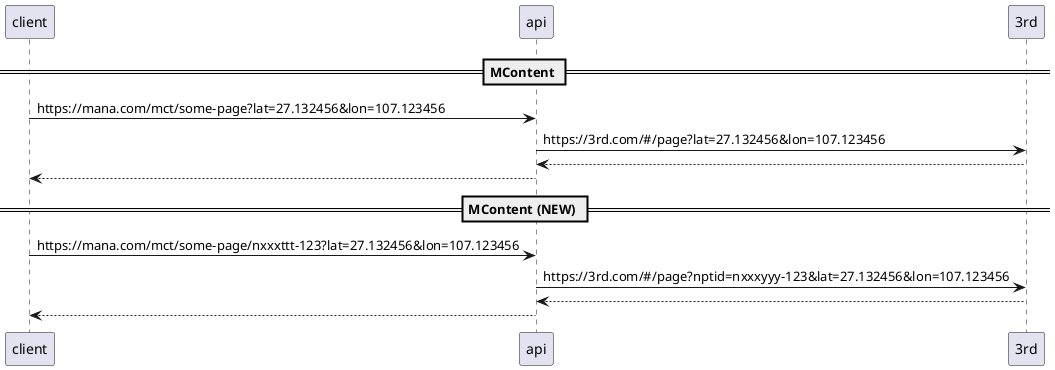 @startuml sequence

participant client
participant api
participant 3rd

== MContent ==

client -> api : https://mana.com/mct/some-page?lat=27.132456&lon=107.123456
api -> 3rd : https://3rd.com/#/page?lat=27.132456&lon=107.123456
api <-- 3rd
client <-- api

== MContent (NEW) ==

client -> api : https://mana.com/mct/some-page/nxxxttt-123?lat=27.132456&lon=107.123456
api -> 3rd : https://3rd.com/#/page?nptid=nxxxyyy-123&lat=27.132456&lon=107.123456
api <-- 3rd
client <-- api

@enduml